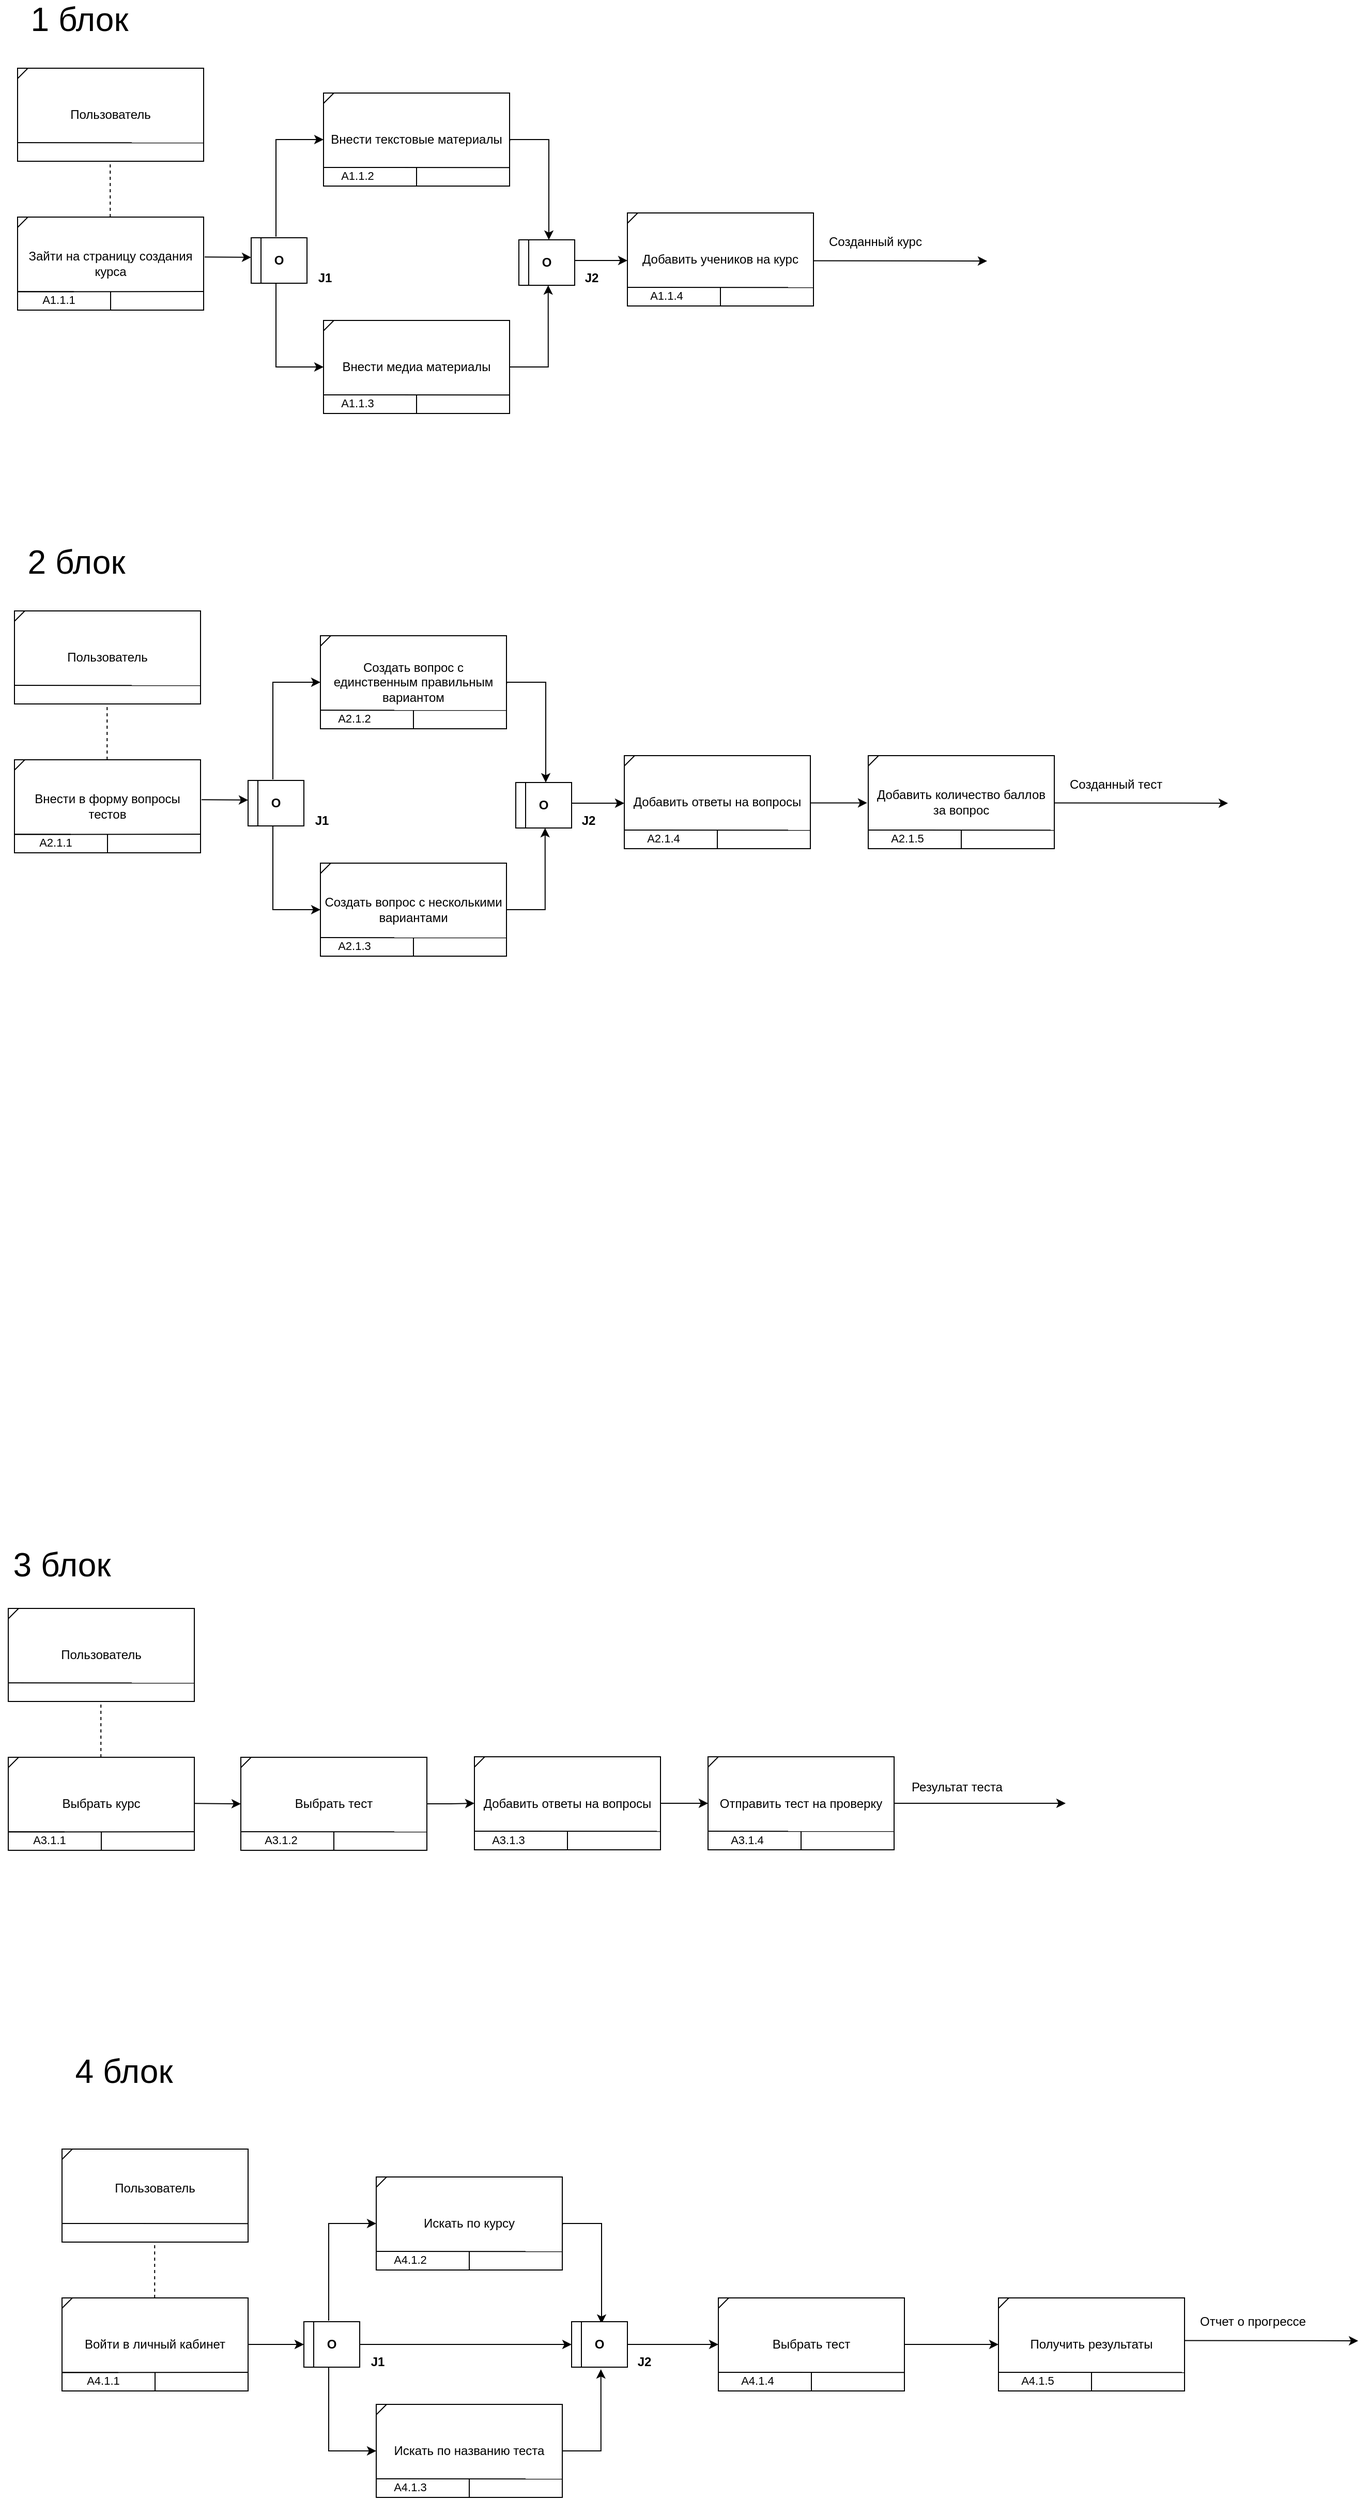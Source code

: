 <mxfile version="24.7.17">
  <diagram name="lab3" id="3kD_d16pzbdY3uMt4Bob">
    <mxGraphModel dx="1261" dy="1526" grid="0" gridSize="10" guides="1" tooltips="1" connect="1" arrows="1" fold="1" page="0" pageScale="1" pageWidth="1169" pageHeight="1654" background="none" math="0" shadow="0">
      <root>
        <mxCell id="0" />
        <mxCell id="1" parent="0" />
        <mxCell id="dBazcXiwcFNKZQbErhzk-1" value="Пользователь" style="html=1;whiteSpace=wrap;" parent="1" vertex="1">
          <mxGeometry x="94" y="112" width="180" height="90" as="geometry" />
        </mxCell>
        <mxCell id="dBazcXiwcFNKZQbErhzk-2" value="" style="endArrow=none;html=1;rounded=0;" parent="1" edge="1">
          <mxGeometry width="50" height="50" relative="1" as="geometry">
            <mxPoint x="94" y="122" as="sourcePoint" />
            <mxPoint x="104" y="112" as="targetPoint" />
          </mxGeometry>
        </mxCell>
        <mxCell id="dBazcXiwcFNKZQbErhzk-3" value="" style="endArrow=none;html=1;rounded=0;entryX=0.862;entryY=0.108;entryDx=0;entryDy=0;entryPerimeter=0;" parent="1" edge="1">
          <mxGeometry width="50" height="50" relative="1" as="geometry">
            <mxPoint x="94" y="184" as="sourcePoint" />
            <mxPoint x="274.48" y="184.16" as="targetPoint" />
          </mxGeometry>
        </mxCell>
        <mxCell id="dBazcXiwcFNKZQbErhzk-4" value="&lt;div&gt;Внести в форму вопросы тестов&lt;/div&gt;" style="html=1;whiteSpace=wrap;" parent="1" vertex="1">
          <mxGeometry x="94" y="256" width="180" height="90" as="geometry" />
        </mxCell>
        <mxCell id="dBazcXiwcFNKZQbErhzk-5" value="" style="endArrow=none;html=1;rounded=0;" parent="1" edge="1">
          <mxGeometry width="50" height="50" relative="1" as="geometry">
            <mxPoint x="94" y="266" as="sourcePoint" />
            <mxPoint x="104" y="256" as="targetPoint" />
          </mxGeometry>
        </mxCell>
        <mxCell id="dBazcXiwcFNKZQbErhzk-6" value="&lt;font style=&quot;font-size: 11px;&quot;&gt;А2.1.1&lt;/font&gt;" style="text;html=1;align=center;verticalAlign=middle;whiteSpace=wrap;rounded=0;" parent="1" vertex="1">
          <mxGeometry x="114" y="326" width="40" height="20" as="geometry" />
        </mxCell>
        <mxCell id="dBazcXiwcFNKZQbErhzk-7" value="" style="endArrow=none;html=1;rounded=0;entryX=0.862;entryY=0.108;entryDx=0;entryDy=0;entryPerimeter=0;" parent="1" target="dBazcXiwcFNKZQbErhzk-6" edge="1">
          <mxGeometry width="50" height="50" relative="1" as="geometry">
            <mxPoint x="94" y="328" as="sourcePoint" />
            <mxPoint x="143" y="281" as="targetPoint" />
          </mxGeometry>
        </mxCell>
        <mxCell id="dBazcXiwcFNKZQbErhzk-8" value="" style="endArrow=none;html=1;rounded=0;exitX=0.5;exitY=1;exitDx=0;exitDy=0;" parent="1" source="dBazcXiwcFNKZQbErhzk-4" edge="1">
          <mxGeometry width="50" height="50" relative="1" as="geometry">
            <mxPoint x="147" y="381" as="sourcePoint" />
            <mxPoint x="184" y="328" as="targetPoint" />
          </mxGeometry>
        </mxCell>
        <mxCell id="dBazcXiwcFNKZQbErhzk-16" value="&lt;div&gt;Добавить ответы на вопросы&lt;/div&gt;" style="html=1;whiteSpace=wrap;" parent="1" vertex="1">
          <mxGeometry x="684" y="252" width="180" height="90" as="geometry" />
        </mxCell>
        <mxCell id="dBazcXiwcFNKZQbErhzk-17" value="" style="endArrow=none;html=1;rounded=0;" parent="1" edge="1">
          <mxGeometry width="50" height="50" relative="1" as="geometry">
            <mxPoint x="684" y="262" as="sourcePoint" />
            <mxPoint x="694" y="252" as="targetPoint" />
          </mxGeometry>
        </mxCell>
        <mxCell id="dBazcXiwcFNKZQbErhzk-18" value="" style="endArrow=none;html=1;rounded=0;entryX=0.862;entryY=0.108;entryDx=0;entryDy=0;entryPerimeter=0;" parent="1" edge="1">
          <mxGeometry width="50" height="50" relative="1" as="geometry">
            <mxPoint x="684" y="324" as="sourcePoint" />
            <mxPoint x="864.48" y="324.16" as="targetPoint" />
          </mxGeometry>
        </mxCell>
        <mxCell id="dBazcXiwcFNKZQbErhzk-19" value="" style="endArrow=none;html=1;rounded=0;exitX=0.5;exitY=1;exitDx=0;exitDy=0;" parent="1" source="dBazcXiwcFNKZQbErhzk-16" edge="1">
          <mxGeometry width="50" height="50" relative="1" as="geometry">
            <mxPoint x="737" y="377" as="sourcePoint" />
            <mxPoint x="774" y="324" as="targetPoint" />
          </mxGeometry>
        </mxCell>
        <mxCell id="dBazcXiwcFNKZQbErhzk-21" value="" style="endArrow=classic;html=1;rounded=0;" parent="1" edge="1">
          <mxGeometry width="50" height="50" relative="1" as="geometry">
            <mxPoint x="275" y="294.64" as="sourcePoint" />
            <mxPoint x="320" y="294.96" as="targetPoint" />
          </mxGeometry>
        </mxCell>
        <mxCell id="dBazcXiwcFNKZQbErhzk-22" value="" style="endArrow=classic;html=1;rounded=0;entryX=0;entryY=0.5;entryDx=0;entryDy=0;edgeStyle=orthogonalEdgeStyle;" parent="1" target="dBazcXiwcFNKZQbErhzk-56" edge="1">
          <mxGeometry width="50" height="50" relative="1" as="geometry">
            <mxPoint x="344" y="275" as="sourcePoint" />
            <mxPoint x="389" y="182" as="targetPoint" />
            <Array as="points">
              <mxPoint x="344" y="181" />
            </Array>
          </mxGeometry>
        </mxCell>
        <mxCell id="dBazcXiwcFNKZQbErhzk-24" value="" style="endArrow=classic;html=1;rounded=0;exitX=0.25;exitY=1;exitDx=0;exitDy=0;entryX=0;entryY=0.5;entryDx=0;entryDy=0;edgeStyle=orthogonalEdgeStyle;" parent="1" target="dBazcXiwcFNKZQbErhzk-50" edge="1">
          <mxGeometry width="50" height="50" relative="1" as="geometry">
            <mxPoint x="345.5" y="319.5" as="sourcePoint" />
            <mxPoint x="391" y="396" as="targetPoint" />
            <Array as="points">
              <mxPoint x="344" y="320" />
              <mxPoint x="344" y="401" />
            </Array>
          </mxGeometry>
        </mxCell>
        <mxCell id="dBazcXiwcFNKZQbErhzk-25" value="" style="endArrow=classic;html=1;rounded=0;entryX=0;entryY=0.5;entryDx=0;entryDy=0;" parent="1" edge="1">
          <mxGeometry width="50" height="50" relative="1" as="geometry">
            <mxPoint x="629" y="298" as="sourcePoint" />
            <mxPoint x="684" y="298" as="targetPoint" />
          </mxGeometry>
        </mxCell>
        <mxCell id="dBazcXiwcFNKZQbErhzk-26" value="" style="endArrow=classic;html=1;rounded=0;entryX=0.5;entryY=0;entryDx=0;entryDy=0;edgeStyle=orthogonalEdgeStyle;exitX=1.001;exitY=0.518;exitDx=0;exitDy=0;exitPerimeter=0;" parent="1" source="dBazcXiwcFNKZQbErhzk-56" edge="1">
          <mxGeometry width="50" height="50" relative="1" as="geometry">
            <mxPoint x="574.0" y="182.99" as="sourcePoint" />
            <mxPoint x="608" y="277.99" as="targetPoint" />
            <Array as="points">
              <mxPoint x="570" y="181" />
              <mxPoint x="608" y="181" />
            </Array>
          </mxGeometry>
        </mxCell>
        <mxCell id="dBazcXiwcFNKZQbErhzk-27" value="" style="endArrow=classic;html=1;rounded=0;entryX=0.451;entryY=1.015;entryDx=0;entryDy=0;edgeStyle=orthogonalEdgeStyle;entryPerimeter=0;exitX=1;exitY=0.5;exitDx=0;exitDy=0;" parent="1" source="dBazcXiwcFNKZQbErhzk-50" edge="1">
          <mxGeometry width="50" height="50" relative="1" as="geometry">
            <mxPoint x="576" y="395" as="sourcePoint" />
            <mxPoint x="607.354" y="322" as="targetPoint" />
            <Array as="points">
              <mxPoint x="607" y="401" />
            </Array>
          </mxGeometry>
        </mxCell>
        <mxCell id="dBazcXiwcFNKZQbErhzk-28" value="" style="endArrow=none;dashed=1;html=1;rounded=0;entryX=0.524;entryY=0.999;entryDx=0;entryDy=0;entryPerimeter=0;exitX=0.524;exitY=-0.018;exitDx=0;exitDy=0;exitPerimeter=0;" parent="1" edge="1">
          <mxGeometry width="50" height="50" relative="1" as="geometry">
            <mxPoint x="183.63" y="256" as="sourcePoint" />
            <mxPoint x="183.63" y="203.53" as="targetPoint" />
          </mxGeometry>
        </mxCell>
        <mxCell id="dBazcXiwcFNKZQbErhzk-30" value="" style="endArrow=none;html=1;rounded=0;exitX=0.003;exitY=0.803;exitDx=0;exitDy=0;exitPerimeter=0;entryX=0.998;entryY=0.8;entryDx=0;entryDy=0;entryPerimeter=0;" parent="1" source="dBazcXiwcFNKZQbErhzk-4" target="dBazcXiwcFNKZQbErhzk-4" edge="1">
          <mxGeometry width="50" height="50" relative="1" as="geometry">
            <mxPoint x="123" y="316" as="sourcePoint" />
            <mxPoint x="173" y="266" as="targetPoint" />
          </mxGeometry>
        </mxCell>
        <mxCell id="dBazcXiwcFNKZQbErhzk-32" value="&lt;font style=&quot;font-size: 11px;&quot;&gt;А2.1.4&lt;/font&gt;" style="text;html=1;align=center;verticalAlign=middle;whiteSpace=wrap;rounded=0;" parent="1" vertex="1">
          <mxGeometry x="702" y="322" width="40" height="20" as="geometry" />
        </mxCell>
        <mxCell id="dBazcXiwcFNKZQbErhzk-33" value="&lt;b&gt;J1&lt;/b&gt;" style="text;html=1;align=center;verticalAlign=middle;whiteSpace=wrap;rounded=0;" parent="1" vertex="1">
          <mxGeometry x="375" y="302" width="33" height="26" as="geometry" />
        </mxCell>
        <mxCell id="dBazcXiwcFNKZQbErhzk-34" value="&lt;b&gt;J2&lt;/b&gt;" style="text;html=1;align=center;verticalAlign=middle;whiteSpace=wrap;rounded=0;" parent="1" vertex="1">
          <mxGeometry x="633" y="302" width="33" height="26" as="geometry" />
        </mxCell>
        <mxCell id="dBazcXiwcFNKZQbErhzk-35" value="" style="rounded=0;whiteSpace=wrap;html=1;" parent="1" vertex="1">
          <mxGeometry x="320" y="276" width="54" height="44" as="geometry" />
        </mxCell>
        <mxCell id="dBazcXiwcFNKZQbErhzk-36" value="&lt;b&gt;O&lt;/b&gt;" style="text;html=1;align=center;verticalAlign=middle;whiteSpace=wrap;rounded=0;" parent="1" vertex="1">
          <mxGeometry x="327" y="283.5" width="40" height="29" as="geometry" />
        </mxCell>
        <mxCell id="dBazcXiwcFNKZQbErhzk-37" value="" style="endArrow=none;html=1;rounded=0;entryX=0.25;entryY=0;entryDx=0;entryDy=0;exitX=0.25;exitY=1;exitDx=0;exitDy=0;" parent="1" edge="1">
          <mxGeometry width="50" height="50" relative="1" as="geometry">
            <mxPoint x="329.5" y="320" as="sourcePoint" />
            <mxPoint x="329.5" y="276" as="targetPoint" />
          </mxGeometry>
        </mxCell>
        <mxCell id="dBazcXiwcFNKZQbErhzk-38" value="" style="rounded=0;whiteSpace=wrap;html=1;" parent="1" vertex="1">
          <mxGeometry x="579" y="278" width="54" height="44" as="geometry" />
        </mxCell>
        <mxCell id="dBazcXiwcFNKZQbErhzk-39" value="&lt;b&gt;O&lt;/b&gt;" style="text;html=1;align=center;verticalAlign=middle;whiteSpace=wrap;rounded=0;" parent="1" vertex="1">
          <mxGeometry x="586" y="285.5" width="40" height="29" as="geometry" />
        </mxCell>
        <mxCell id="dBazcXiwcFNKZQbErhzk-40" value="" style="endArrow=none;html=1;rounded=0;entryX=0.25;entryY=0;entryDx=0;entryDy=0;exitX=0.25;exitY=1;exitDx=0;exitDy=0;" parent="1" edge="1">
          <mxGeometry width="50" height="50" relative="1" as="geometry">
            <mxPoint x="588.5" y="322" as="sourcePoint" />
            <mxPoint x="588.5" y="278" as="targetPoint" />
          </mxGeometry>
        </mxCell>
        <mxCell id="dBazcXiwcFNKZQbErhzk-41" value="&lt;div&gt;Добавить количество баллов за вопрос&lt;/div&gt;" style="html=1;whiteSpace=wrap;" parent="1" vertex="1">
          <mxGeometry x="920" y="252" width="180" height="90" as="geometry" />
        </mxCell>
        <mxCell id="dBazcXiwcFNKZQbErhzk-42" value="" style="endArrow=none;html=1;rounded=0;" parent="1" edge="1">
          <mxGeometry width="50" height="50" relative="1" as="geometry">
            <mxPoint x="920" y="262" as="sourcePoint" />
            <mxPoint x="930" y="252" as="targetPoint" />
          </mxGeometry>
        </mxCell>
        <mxCell id="dBazcXiwcFNKZQbErhzk-43" value="" style="endArrow=none;html=1;rounded=0;entryX=0.862;entryY=0.108;entryDx=0;entryDy=0;entryPerimeter=0;" parent="1" edge="1">
          <mxGeometry width="50" height="50" relative="1" as="geometry">
            <mxPoint x="920" y="324" as="sourcePoint" />
            <mxPoint x="1100.48" y="324.16" as="targetPoint" />
          </mxGeometry>
        </mxCell>
        <mxCell id="dBazcXiwcFNKZQbErhzk-44" value="" style="endArrow=none;html=1;rounded=0;exitX=0.5;exitY=1;exitDx=0;exitDy=0;" parent="1" source="dBazcXiwcFNKZQbErhzk-41" edge="1">
          <mxGeometry width="50" height="50" relative="1" as="geometry">
            <mxPoint x="973" y="377" as="sourcePoint" />
            <mxPoint x="1010" y="324" as="targetPoint" />
          </mxGeometry>
        </mxCell>
        <mxCell id="dBazcXiwcFNKZQbErhzk-45" value="&lt;font style=&quot;font-size: 11px;&quot;&gt;А2.1.5&lt;/font&gt;" style="text;html=1;align=center;verticalAlign=middle;whiteSpace=wrap;rounded=0;" parent="1" vertex="1">
          <mxGeometry x="938" y="322" width="40" height="20" as="geometry" />
        </mxCell>
        <mxCell id="dBazcXiwcFNKZQbErhzk-46" value="" style="endArrow=classic;html=1;rounded=0;" parent="1" edge="1">
          <mxGeometry width="50" height="50" relative="1" as="geometry">
            <mxPoint x="1100" y="297.71" as="sourcePoint" />
            <mxPoint x="1268" y="298" as="targetPoint" />
          </mxGeometry>
        </mxCell>
        <mxCell id="dBazcXiwcFNKZQbErhzk-47" value="Созданный тест" style="text;whiteSpace=wrap;html=1;" parent="1" vertex="1">
          <mxGeometry x="1113" y="265.5" width="163" height="20" as="geometry" />
        </mxCell>
        <mxCell id="dBazcXiwcFNKZQbErhzk-48" value="" style="endArrow=classic;html=1;rounded=0;entryX=0;entryY=0.5;entryDx=0;entryDy=0;" parent="1" edge="1">
          <mxGeometry width="50" height="50" relative="1" as="geometry">
            <mxPoint x="864" y="297.72" as="sourcePoint" />
            <mxPoint x="919" y="297.72" as="targetPoint" />
          </mxGeometry>
        </mxCell>
        <mxCell id="dBazcXiwcFNKZQbErhzk-49" value="" style="group" parent="1" connectable="0" vertex="1">
          <mxGeometry x="390" y="356" width="180.48" height="90" as="geometry" />
        </mxCell>
        <mxCell id="dBazcXiwcFNKZQbErhzk-50" value="&lt;div&gt;Создать вопрос с несколькими вариантами&lt;/div&gt;" style="html=1;whiteSpace=wrap;" parent="dBazcXiwcFNKZQbErhzk-49" vertex="1">
          <mxGeometry width="180" height="90" as="geometry" />
        </mxCell>
        <mxCell id="dBazcXiwcFNKZQbErhzk-51" value="" style="endArrow=none;html=1;rounded=0;" parent="dBazcXiwcFNKZQbErhzk-49" edge="1">
          <mxGeometry width="50" height="50" relative="1" as="geometry">
            <mxPoint y="10" as="sourcePoint" />
            <mxPoint x="10" as="targetPoint" />
          </mxGeometry>
        </mxCell>
        <mxCell id="dBazcXiwcFNKZQbErhzk-52" value="" style="endArrow=none;html=1;rounded=0;entryX=0.862;entryY=0.108;entryDx=0;entryDy=0;entryPerimeter=0;" parent="dBazcXiwcFNKZQbErhzk-49" edge="1">
          <mxGeometry width="50" height="50" relative="1" as="geometry">
            <mxPoint y="72" as="sourcePoint" />
            <mxPoint x="180.48" y="72.16" as="targetPoint" />
          </mxGeometry>
        </mxCell>
        <mxCell id="dBazcXiwcFNKZQbErhzk-53" value="" style="endArrow=none;html=1;rounded=0;exitX=0.5;exitY=1;exitDx=0;exitDy=0;" parent="dBazcXiwcFNKZQbErhzk-49" source="dBazcXiwcFNKZQbErhzk-50" edge="1">
          <mxGeometry width="50" height="50" relative="1" as="geometry">
            <mxPoint x="53" y="125" as="sourcePoint" />
            <mxPoint x="90" y="72" as="targetPoint" />
          </mxGeometry>
        </mxCell>
        <mxCell id="dBazcXiwcFNKZQbErhzk-54" value="&lt;font style=&quot;font-size: 11px;&quot;&gt;А2.1.3&lt;/font&gt;" style="text;html=1;align=center;verticalAlign=middle;whiteSpace=wrap;rounded=0;" parent="dBazcXiwcFNKZQbErhzk-49" vertex="1">
          <mxGeometry x="13" y="70" width="40" height="20" as="geometry" />
        </mxCell>
        <mxCell id="dBazcXiwcFNKZQbErhzk-55" value="" style="group" parent="1" connectable="0" vertex="1">
          <mxGeometry x="390" y="136" width="180.48" height="90" as="geometry" />
        </mxCell>
        <mxCell id="dBazcXiwcFNKZQbErhzk-56" value="Создать вопрос с единственным правильным вариантом" style="html=1;whiteSpace=wrap;" parent="dBazcXiwcFNKZQbErhzk-55" vertex="1">
          <mxGeometry width="180" height="90" as="geometry" />
        </mxCell>
        <mxCell id="dBazcXiwcFNKZQbErhzk-57" value="" style="endArrow=none;html=1;rounded=0;" parent="dBazcXiwcFNKZQbErhzk-55" edge="1">
          <mxGeometry width="50" height="50" relative="1" as="geometry">
            <mxPoint y="10" as="sourcePoint" />
            <mxPoint x="10" as="targetPoint" />
          </mxGeometry>
        </mxCell>
        <mxCell id="dBazcXiwcFNKZQbErhzk-58" value="" style="endArrow=none;html=1;rounded=0;entryX=0.862;entryY=0.108;entryDx=0;entryDy=0;entryPerimeter=0;" parent="dBazcXiwcFNKZQbErhzk-55" edge="1">
          <mxGeometry width="50" height="50" relative="1" as="geometry">
            <mxPoint y="72" as="sourcePoint" />
            <mxPoint x="180.48" y="72.16" as="targetPoint" />
          </mxGeometry>
        </mxCell>
        <mxCell id="dBazcXiwcFNKZQbErhzk-59" value="" style="endArrow=none;html=1;rounded=0;exitX=0.5;exitY=1;exitDx=0;exitDy=0;" parent="dBazcXiwcFNKZQbErhzk-55" source="dBazcXiwcFNKZQbErhzk-56" edge="1">
          <mxGeometry width="50" height="50" relative="1" as="geometry">
            <mxPoint x="53" y="125" as="sourcePoint" />
            <mxPoint x="90" y="72" as="targetPoint" />
          </mxGeometry>
        </mxCell>
        <mxCell id="dBazcXiwcFNKZQbErhzk-60" value="&lt;font style=&quot;font-size: 11px;&quot;&gt;А2.1.2&lt;/font&gt;" style="text;html=1;align=center;verticalAlign=middle;whiteSpace=wrap;rounded=0;" parent="dBazcXiwcFNKZQbErhzk-55" vertex="1">
          <mxGeometry x="13" y="70" width="40" height="20" as="geometry" />
        </mxCell>
        <mxCell id="xYjexHYlSiZpcQ8cjG75-2" value="Пользователь" style="html=1;whiteSpace=wrap;" parent="1" vertex="1">
          <mxGeometry x="88" y="1077" width="180" height="90" as="geometry" />
        </mxCell>
        <mxCell id="xYjexHYlSiZpcQ8cjG75-3" value="" style="endArrow=none;html=1;rounded=0;" parent="1" edge="1">
          <mxGeometry width="50" height="50" relative="1" as="geometry">
            <mxPoint x="88" y="1087" as="sourcePoint" />
            <mxPoint x="98" y="1077" as="targetPoint" />
          </mxGeometry>
        </mxCell>
        <mxCell id="xYjexHYlSiZpcQ8cjG75-4" value="" style="endArrow=none;html=1;rounded=0;entryX=0.862;entryY=0.108;entryDx=0;entryDy=0;entryPerimeter=0;" parent="1" edge="1">
          <mxGeometry width="50" height="50" relative="1" as="geometry">
            <mxPoint x="88" y="1149" as="sourcePoint" />
            <mxPoint x="268.48" y="1149.16" as="targetPoint" />
          </mxGeometry>
        </mxCell>
        <mxCell id="xYjexHYlSiZpcQ8cjG75-5" value="&lt;div&gt;Выбрать курс&lt;/div&gt;" style="html=1;whiteSpace=wrap;" parent="1" vertex="1">
          <mxGeometry x="88" y="1221" width="180" height="90" as="geometry" />
        </mxCell>
        <mxCell id="xYjexHYlSiZpcQ8cjG75-6" value="" style="endArrow=none;html=1;rounded=0;" parent="1" edge="1">
          <mxGeometry width="50" height="50" relative="1" as="geometry">
            <mxPoint x="88" y="1231" as="sourcePoint" />
            <mxPoint x="98" y="1221" as="targetPoint" />
          </mxGeometry>
        </mxCell>
        <mxCell id="xYjexHYlSiZpcQ8cjG75-7" value="&lt;font style=&quot;font-size: 11px;&quot;&gt;А3.1.1&lt;/font&gt;" style="text;html=1;align=center;verticalAlign=middle;whiteSpace=wrap;rounded=0;" parent="1" vertex="1">
          <mxGeometry x="108" y="1291" width="40" height="20" as="geometry" />
        </mxCell>
        <mxCell id="xYjexHYlSiZpcQ8cjG75-8" value="" style="endArrow=none;html=1;rounded=0;entryX=0.862;entryY=0.108;entryDx=0;entryDy=0;entryPerimeter=0;" parent="1" target="xYjexHYlSiZpcQ8cjG75-7" edge="1">
          <mxGeometry width="50" height="50" relative="1" as="geometry">
            <mxPoint x="88" y="1293" as="sourcePoint" />
            <mxPoint x="137" y="1246" as="targetPoint" />
          </mxGeometry>
        </mxCell>
        <mxCell id="xYjexHYlSiZpcQ8cjG75-9" value="" style="endArrow=none;html=1;rounded=0;exitX=0.5;exitY=1;exitDx=0;exitDy=0;" parent="1" source="xYjexHYlSiZpcQ8cjG75-5" edge="1">
          <mxGeometry width="50" height="50" relative="1" as="geometry">
            <mxPoint x="141" y="1346" as="sourcePoint" />
            <mxPoint x="178" y="1293" as="targetPoint" />
          </mxGeometry>
        </mxCell>
        <mxCell id="1w0RkzU8n2vyuiZ5DwQ4-2" style="edgeStyle=orthogonalEdgeStyle;rounded=0;orthogonalLoop=1;jettySize=auto;html=1;entryX=0;entryY=0.5;entryDx=0;entryDy=0;" parent="1" source="xYjexHYlSiZpcQ8cjG75-13" target="xYjexHYlSiZpcQ8cjG75-57" edge="1">
          <mxGeometry relative="1" as="geometry" />
        </mxCell>
        <mxCell id="xYjexHYlSiZpcQ8cjG75-13" value="&lt;div&gt;Выбрать тест&lt;/div&gt;" style="html=1;whiteSpace=wrap;" parent="1" vertex="1">
          <mxGeometry x="313" y="1221" width="180" height="90" as="geometry" />
        </mxCell>
        <mxCell id="xYjexHYlSiZpcQ8cjG75-14" value="" style="endArrow=none;html=1;rounded=0;" parent="1" edge="1">
          <mxGeometry width="50" height="50" relative="1" as="geometry">
            <mxPoint x="313" y="1231" as="sourcePoint" />
            <mxPoint x="323" y="1221" as="targetPoint" />
          </mxGeometry>
        </mxCell>
        <mxCell id="xYjexHYlSiZpcQ8cjG75-15" value="" style="endArrow=none;html=1;rounded=0;entryX=0.862;entryY=0.108;entryDx=0;entryDy=0;entryPerimeter=0;" parent="1" edge="1">
          <mxGeometry width="50" height="50" relative="1" as="geometry">
            <mxPoint x="313" y="1293" as="sourcePoint" />
            <mxPoint x="492.48" y="1293.16" as="targetPoint" />
          </mxGeometry>
        </mxCell>
        <mxCell id="xYjexHYlSiZpcQ8cjG75-16" value="" style="endArrow=none;html=1;rounded=0;exitX=0.5;exitY=1;exitDx=0;exitDy=0;" parent="1" source="xYjexHYlSiZpcQ8cjG75-13" edge="1">
          <mxGeometry width="50" height="50" relative="1" as="geometry">
            <mxPoint x="366" y="1346" as="sourcePoint" />
            <mxPoint x="403" y="1293" as="targetPoint" />
          </mxGeometry>
        </mxCell>
        <mxCell id="xYjexHYlSiZpcQ8cjG75-17" value="&lt;div&gt;Отправить тест на проверку&lt;/div&gt;" style="html=1;whiteSpace=wrap;" parent="1" vertex="1">
          <mxGeometry x="765" y="1220.5" width="180" height="90" as="geometry" />
        </mxCell>
        <mxCell id="xYjexHYlSiZpcQ8cjG75-18" value="" style="endArrow=none;html=1;rounded=0;" parent="1" edge="1">
          <mxGeometry width="50" height="50" relative="1" as="geometry">
            <mxPoint x="765" y="1230.5" as="sourcePoint" />
            <mxPoint x="775" y="1220.5" as="targetPoint" />
          </mxGeometry>
        </mxCell>
        <mxCell id="xYjexHYlSiZpcQ8cjG75-19" value="" style="endArrow=none;html=1;rounded=0;entryX=0.862;entryY=0.108;entryDx=0;entryDy=0;entryPerimeter=0;" parent="1" edge="1">
          <mxGeometry width="50" height="50" relative="1" as="geometry">
            <mxPoint x="765" y="1292.5" as="sourcePoint" />
            <mxPoint x="945.48" y="1292.66" as="targetPoint" />
          </mxGeometry>
        </mxCell>
        <mxCell id="xYjexHYlSiZpcQ8cjG75-20" value="" style="endArrow=none;html=1;rounded=0;exitX=0.5;exitY=1;exitDx=0;exitDy=0;" parent="1" source="xYjexHYlSiZpcQ8cjG75-17" edge="1">
          <mxGeometry width="50" height="50" relative="1" as="geometry">
            <mxPoint x="818" y="1345.5" as="sourcePoint" />
            <mxPoint x="855" y="1292.5" as="targetPoint" />
          </mxGeometry>
        </mxCell>
        <mxCell id="xYjexHYlSiZpcQ8cjG75-21" value="" style="endArrow=classic;html=1;rounded=0;" parent="1" edge="1">
          <mxGeometry width="50" height="50" relative="1" as="geometry">
            <mxPoint x="268" y="1265.68" as="sourcePoint" />
            <mxPoint x="313" y="1266" as="targetPoint" />
          </mxGeometry>
        </mxCell>
        <mxCell id="xYjexHYlSiZpcQ8cjG75-29" value="" style="endArrow=none;dashed=1;html=1;rounded=0;entryX=0.524;entryY=0.999;entryDx=0;entryDy=0;entryPerimeter=0;exitX=0.524;exitY=-0.018;exitDx=0;exitDy=0;exitPerimeter=0;" parent="1" edge="1">
          <mxGeometry width="50" height="50" relative="1" as="geometry">
            <mxPoint x="177.63" y="1221" as="sourcePoint" />
            <mxPoint x="177.63" y="1168.53" as="targetPoint" />
          </mxGeometry>
        </mxCell>
        <mxCell id="xYjexHYlSiZpcQ8cjG75-47" value="" style="endArrow=classic;html=1;rounded=0;exitX=1;exitY=0.5;exitDx=0;exitDy=0;" parent="1" source="xYjexHYlSiZpcQ8cjG75-17" edge="1">
          <mxGeometry width="50" height="50" relative="1" as="geometry">
            <mxPoint x="983" y="1265.5" as="sourcePoint" />
            <mxPoint x="1111" y="1265.5" as="targetPoint" />
          </mxGeometry>
        </mxCell>
        <mxCell id="xYjexHYlSiZpcQ8cjG75-56" value="" style="group" parent="1" connectable="0" vertex="1">
          <mxGeometry x="539" y="1220.5" width="180.48" height="90" as="geometry" />
        </mxCell>
        <mxCell id="xYjexHYlSiZpcQ8cjG75-57" value="&lt;div&gt;Добавить ответы на вопросы&lt;/div&gt;" style="html=1;whiteSpace=wrap;" parent="xYjexHYlSiZpcQ8cjG75-56" vertex="1">
          <mxGeometry width="180" height="90" as="geometry" />
        </mxCell>
        <mxCell id="xYjexHYlSiZpcQ8cjG75-58" value="" style="endArrow=none;html=1;rounded=0;" parent="xYjexHYlSiZpcQ8cjG75-56" edge="1">
          <mxGeometry width="50" height="50" relative="1" as="geometry">
            <mxPoint y="10" as="sourcePoint" />
            <mxPoint x="10" as="targetPoint" />
          </mxGeometry>
        </mxCell>
        <mxCell id="xYjexHYlSiZpcQ8cjG75-59" value="" style="endArrow=none;html=1;rounded=0;entryX=0.862;entryY=0.108;entryDx=0;entryDy=0;entryPerimeter=0;" parent="xYjexHYlSiZpcQ8cjG75-56" edge="1">
          <mxGeometry width="50" height="50" relative="1" as="geometry">
            <mxPoint y="72" as="sourcePoint" />
            <mxPoint x="180.48" y="72.16" as="targetPoint" />
          </mxGeometry>
        </mxCell>
        <mxCell id="xYjexHYlSiZpcQ8cjG75-60" value="" style="endArrow=none;html=1;rounded=0;exitX=0.5;exitY=1;exitDx=0;exitDy=0;" parent="xYjexHYlSiZpcQ8cjG75-56" source="xYjexHYlSiZpcQ8cjG75-57" edge="1">
          <mxGeometry width="50" height="50" relative="1" as="geometry">
            <mxPoint x="53" y="125" as="sourcePoint" />
            <mxPoint x="90" y="72" as="targetPoint" />
          </mxGeometry>
        </mxCell>
        <mxCell id="xYjexHYlSiZpcQ8cjG75-61" value="&lt;font style=&quot;font-size: 11px;&quot;&gt;А3.1.3&lt;/font&gt;" style="text;html=1;align=center;verticalAlign=middle;whiteSpace=wrap;rounded=0;" parent="xYjexHYlSiZpcQ8cjG75-56" vertex="1">
          <mxGeometry x="13" y="70" width="40" height="20" as="geometry" />
        </mxCell>
        <mxCell id="xYjexHYlSiZpcQ8cjG75-31" value="" style="endArrow=none;html=1;rounded=0;exitX=0.003;exitY=0.803;exitDx=0;exitDy=0;exitPerimeter=0;entryX=0.998;entryY=0.8;entryDx=0;entryDy=0;entryPerimeter=0;" parent="1" source="xYjexHYlSiZpcQ8cjG75-5" target="xYjexHYlSiZpcQ8cjG75-5" edge="1">
          <mxGeometry width="50" height="50" relative="1" as="geometry">
            <mxPoint x="117" y="1281" as="sourcePoint" />
            <mxPoint x="167" y="1231" as="targetPoint" />
          </mxGeometry>
        </mxCell>
        <mxCell id="xYjexHYlSiZpcQ8cjG75-32" value="&lt;font style=&quot;font-size: 11px;&quot;&gt;А3.1.2&lt;/font&gt;&lt;span style=&quot;color: rgba(0, 0, 0, 0); font-family: monospace; font-size: 0px; text-align: start; text-wrap: nowrap;&quot;&gt;%3CmxGraphModel%3E%3Croot%3E%3CmxCell%20id%3D%220%22%2F%3E%3CmxCell%20id%3D%221%22%20parent%3D%220%22%2F%3E%3CmxCell%20id%3D%222%22%20value%3D%22%26lt%3Bfont%20style%3D%26quot%3Bfont-size%3A%2011px%3B%26quot%3B%26gt%3B%D0%901.1.1%26lt%3B%2Ffont%26gt%3B%22%20style%3D%22text%3Bhtml%3D1%3Balign%3Dcenter%3BverticalAlign%3Dmiddle%3BwhiteSpace%3Dwrap%3Brounded%3D0%3B%22%20vertex%3D%221%22%20parent%3D%221%22%3E%3CmxGeometry%20x%3D%221156%22%20y%3D%22464%22%20width%3D%2240%22%20height%3D%2220%22%20as%3D%22geometry%22%2F%3E%3C%2FmxCell%3E%3C%2Froot%3E%3C%2FmxGraphModel%3E&lt;/span&gt;" style="text;html=1;align=center;verticalAlign=middle;whiteSpace=wrap;rounded=0;" parent="1" vertex="1">
          <mxGeometry x="332" y="1290.5" width="40" height="20" as="geometry" />
        </mxCell>
        <mxCell id="xYjexHYlSiZpcQ8cjG75-33" value="&lt;font style=&quot;font-size: 11px;&quot;&gt;А3.1.4&lt;/font&gt;" style="text;html=1;align=center;verticalAlign=middle;whiteSpace=wrap;rounded=0;" parent="1" vertex="1">
          <mxGeometry x="783" y="1290.5" width="40" height="20" as="geometry" />
        </mxCell>
        <mxCell id="xYjexHYlSiZpcQ8cjG75-48" value="Результат теста" style="text;whiteSpace=wrap;html=1;" parent="1" vertex="1">
          <mxGeometry x="960" y="1236" width="163" height="39.98" as="geometry" />
        </mxCell>
        <mxCell id="ubQBvGADmWwRAXn0CkWI-1" value="&lt;div&gt;Пользователь&lt;/div&gt;&lt;div&gt;&lt;br&gt;&lt;/div&gt;" style="html=1;whiteSpace=wrap;" parent="1" vertex="1">
          <mxGeometry x="140" y="1600" width="180" height="90" as="geometry" />
        </mxCell>
        <mxCell id="ubQBvGADmWwRAXn0CkWI-2" value="" style="endArrow=none;html=1;rounded=0;" parent="1" edge="1">
          <mxGeometry width="50" height="50" relative="1" as="geometry">
            <mxPoint x="140" y="1610" as="sourcePoint" />
            <mxPoint x="150" y="1600" as="targetPoint" />
          </mxGeometry>
        </mxCell>
        <mxCell id="ubQBvGADmWwRAXn0CkWI-3" value="" style="endArrow=none;html=1;rounded=0;entryX=0.862;entryY=0.108;entryDx=0;entryDy=0;entryPerimeter=0;" parent="1" edge="1">
          <mxGeometry width="50" height="50" relative="1" as="geometry">
            <mxPoint x="140" y="1672" as="sourcePoint" />
            <mxPoint x="320.48" y="1672.16" as="targetPoint" />
          </mxGeometry>
        </mxCell>
        <mxCell id="ubQBvGADmWwRAXn0CkWI-4" value="&lt;div&gt;Войти в личный кабинет&lt;/div&gt;" style="html=1;whiteSpace=wrap;" parent="1" vertex="1">
          <mxGeometry x="140" y="1744" width="180" height="90" as="geometry" />
        </mxCell>
        <mxCell id="ubQBvGADmWwRAXn0CkWI-5" value="" style="endArrow=none;html=1;rounded=0;" parent="1" edge="1">
          <mxGeometry width="50" height="50" relative="1" as="geometry">
            <mxPoint x="140" y="1754" as="sourcePoint" />
            <mxPoint x="150" y="1744" as="targetPoint" />
          </mxGeometry>
        </mxCell>
        <mxCell id="ubQBvGADmWwRAXn0CkWI-6" value="&lt;font style=&quot;font-size: 11px;&quot;&gt;А4.1.1&lt;/font&gt;" style="text;html=1;align=center;verticalAlign=middle;whiteSpace=wrap;rounded=0;" parent="1" vertex="1">
          <mxGeometry x="160" y="1814" width="40" height="20" as="geometry" />
        </mxCell>
        <mxCell id="ubQBvGADmWwRAXn0CkWI-7" value="" style="endArrow=none;html=1;rounded=0;entryX=0.862;entryY=0.108;entryDx=0;entryDy=0;entryPerimeter=0;" parent="1" target="ubQBvGADmWwRAXn0CkWI-6" edge="1">
          <mxGeometry width="50" height="50" relative="1" as="geometry">
            <mxPoint x="140" y="1816" as="sourcePoint" />
            <mxPoint x="189" y="1769" as="targetPoint" />
          </mxGeometry>
        </mxCell>
        <mxCell id="ubQBvGADmWwRAXn0CkWI-8" value="" style="endArrow=none;html=1;rounded=0;exitX=0.5;exitY=1;exitDx=0;exitDy=0;" parent="1" source="ubQBvGADmWwRAXn0CkWI-4" edge="1">
          <mxGeometry width="50" height="50" relative="1" as="geometry">
            <mxPoint x="193" y="1869" as="sourcePoint" />
            <mxPoint x="230" y="1816" as="targetPoint" />
          </mxGeometry>
        </mxCell>
        <mxCell id="ubQBvGADmWwRAXn0CkWI-16" value="&lt;div&gt;Получить результаты&lt;/div&gt;" style="html=1;whiteSpace=wrap;" parent="1" vertex="1">
          <mxGeometry x="1046" y="1744" width="180" height="90" as="geometry" />
        </mxCell>
        <mxCell id="ubQBvGADmWwRAXn0CkWI-17" value="" style="endArrow=none;html=1;rounded=0;" parent="1" edge="1">
          <mxGeometry width="50" height="50" relative="1" as="geometry">
            <mxPoint x="1046" y="1754" as="sourcePoint" />
            <mxPoint x="1056" y="1744" as="targetPoint" />
          </mxGeometry>
        </mxCell>
        <mxCell id="ubQBvGADmWwRAXn0CkWI-18" value="" style="endArrow=none;html=1;rounded=0;entryX=0.862;entryY=0.108;entryDx=0;entryDy=0;entryPerimeter=0;" parent="1" edge="1">
          <mxGeometry width="50" height="50" relative="1" as="geometry">
            <mxPoint x="1046" y="1816" as="sourcePoint" />
            <mxPoint x="1226.48" y="1816.16" as="targetPoint" />
          </mxGeometry>
        </mxCell>
        <mxCell id="ubQBvGADmWwRAXn0CkWI-19" value="" style="endArrow=none;html=1;rounded=0;exitX=0.5;exitY=1;exitDx=0;exitDy=0;" parent="1" source="ubQBvGADmWwRAXn0CkWI-16" edge="1">
          <mxGeometry width="50" height="50" relative="1" as="geometry">
            <mxPoint x="1099" y="1869" as="sourcePoint" />
            <mxPoint x="1136" y="1816" as="targetPoint" />
          </mxGeometry>
        </mxCell>
        <mxCell id="ubQBvGADmWwRAXn0CkWI-20" value="" style="endArrow=classic;html=1;rounded=0;entryX=0;entryY=0.5;entryDx=0;entryDy=0;exitX=1;exitY=0.5;exitDx=0;exitDy=0;" parent="1" source="ubQBvGADmWwRAXn0CkWI-4" target="M1quyKT8TwoydKttZrUw-8" edge="1">
          <mxGeometry width="50" height="50" relative="1" as="geometry">
            <mxPoint x="320" y="1788.68" as="sourcePoint" />
            <mxPoint x="365" y="1789" as="targetPoint" />
          </mxGeometry>
        </mxCell>
        <mxCell id="ubQBvGADmWwRAXn0CkWI-28" value="" style="endArrow=none;dashed=1;html=1;rounded=0;entryX=0.524;entryY=0.999;entryDx=0;entryDy=0;entryPerimeter=0;exitX=0.524;exitY=-0.018;exitDx=0;exitDy=0;exitPerimeter=0;" parent="1" edge="1">
          <mxGeometry width="50" height="50" relative="1" as="geometry">
            <mxPoint x="229.63" y="1744" as="sourcePoint" />
            <mxPoint x="229.63" y="1691.53" as="targetPoint" />
          </mxGeometry>
        </mxCell>
        <mxCell id="ubQBvGADmWwRAXn0CkWI-30" value="" style="endArrow=none;html=1;rounded=0;exitX=0.003;exitY=0.803;exitDx=0;exitDy=0;exitPerimeter=0;entryX=0.998;entryY=0.8;entryDx=0;entryDy=0;entryPerimeter=0;" parent="1" source="ubQBvGADmWwRAXn0CkWI-4" target="ubQBvGADmWwRAXn0CkWI-4" edge="1">
          <mxGeometry width="50" height="50" relative="1" as="geometry">
            <mxPoint x="169" y="1804" as="sourcePoint" />
            <mxPoint x="219" y="1754" as="targetPoint" />
          </mxGeometry>
        </mxCell>
        <mxCell id="ubQBvGADmWwRAXn0CkWI-32" value="&lt;font style=&quot;font-size: 11px;&quot;&gt;А4.1.5&lt;/font&gt;" style="text;html=1;align=center;verticalAlign=middle;whiteSpace=wrap;rounded=0;" parent="1" vertex="1">
          <mxGeometry x="1064" y="1814" width="40" height="20" as="geometry" />
        </mxCell>
        <mxCell id="ubQBvGADmWwRAXn0CkWI-46" value="" style="endArrow=classic;html=1;rounded=0;" parent="1" edge="1">
          <mxGeometry width="50" height="50" relative="1" as="geometry">
            <mxPoint x="1226" y="1785.21" as="sourcePoint" />
            <mxPoint x="1394" y="1785.5" as="targetPoint" />
          </mxGeometry>
        </mxCell>
        <mxCell id="ubQBvGADmWwRAXn0CkWI-47" value="Отчет о прогрессе" style="text;whiteSpace=wrap;html=1;" parent="1" vertex="1">
          <mxGeometry x="1239" y="1753" width="163" height="20" as="geometry" />
        </mxCell>
        <mxCell id="ubQBvGADmWwRAXn0CkWI-61" value="&lt;font style=&quot;font-size: 32px;&quot;&gt;4 блок&lt;/font&gt;" style="text;html=1;align=center;verticalAlign=middle;whiteSpace=wrap;rounded=0;" parent="1" vertex="1">
          <mxGeometry x="140" y="1510" width="120" height="30" as="geometry" />
        </mxCell>
        <mxCell id="ubQBvGADmWwRAXn0CkWI-62" value="&lt;font style=&quot;font-size: 32px;&quot;&gt;3 блок&lt;/font&gt;" style="text;html=1;align=center;verticalAlign=middle;whiteSpace=wrap;rounded=0;" parent="1" vertex="1">
          <mxGeometry x="80" y="1020" width="120" height="30" as="geometry" />
        </mxCell>
        <mxCell id="ubQBvGADmWwRAXn0CkWI-64" value="&lt;font style=&quot;font-size: 32px;&quot;&gt;2 блок&lt;/font&gt;" style="text;html=1;align=center;verticalAlign=middle;whiteSpace=wrap;rounded=0;" parent="1" vertex="1">
          <mxGeometry x="94" y="50" width="120" height="30" as="geometry" />
        </mxCell>
        <mxCell id="1w0RkzU8n2vyuiZ5DwQ4-1" style="edgeStyle=orthogonalEdgeStyle;rounded=0;orthogonalLoop=1;jettySize=auto;html=1;entryX=0;entryY=0.5;entryDx=0;entryDy=0;" parent="1" source="xYjexHYlSiZpcQ8cjG75-57" target="xYjexHYlSiZpcQ8cjG75-17" edge="1">
          <mxGeometry relative="1" as="geometry" />
        </mxCell>
        <mxCell id="M1quyKT8TwoydKttZrUw-1" value="" style="endArrow=classic;html=1;rounded=0;entryX=0;entryY=0.5;entryDx=0;entryDy=0;edgeStyle=orthogonalEdgeStyle;" parent="1" target="M1quyKT8TwoydKttZrUw-21" edge="1">
          <mxGeometry width="50" height="50" relative="1" as="geometry">
            <mxPoint x="398" y="1766" as="sourcePoint" />
            <mxPoint x="443" y="1673" as="targetPoint" />
            <Array as="points">
              <mxPoint x="398" y="1672" />
            </Array>
          </mxGeometry>
        </mxCell>
        <mxCell id="M1quyKT8TwoydKttZrUw-3" value="" style="endArrow=classic;html=1;rounded=0;exitX=0.25;exitY=1;exitDx=0;exitDy=0;entryX=0;entryY=0.5;entryDx=0;entryDy=0;edgeStyle=orthogonalEdgeStyle;" parent="1" target="M1quyKT8TwoydKttZrUw-15" edge="1">
          <mxGeometry width="50" height="50" relative="1" as="geometry">
            <mxPoint x="399.5" y="1810.5" as="sourcePoint" />
            <mxPoint x="445" y="1887" as="targetPoint" />
            <Array as="points">
              <mxPoint x="398" y="1811" />
              <mxPoint x="398" y="1892" />
            </Array>
          </mxGeometry>
        </mxCell>
        <mxCell id="M1quyKT8TwoydKttZrUw-4" value="" style="endArrow=classic;html=1;rounded=0;entryX=0.5;entryY=0;entryDx=0;entryDy=0;edgeStyle=orthogonalEdgeStyle;exitX=1.001;exitY=0.518;exitDx=0;exitDy=0;exitPerimeter=0;" parent="1" source="M1quyKT8TwoydKttZrUw-21" edge="1">
          <mxGeometry width="50" height="50" relative="1" as="geometry">
            <mxPoint x="628.0" y="1673.99" as="sourcePoint" />
            <mxPoint x="662" y="1768.99" as="targetPoint" />
            <Array as="points">
              <mxPoint x="624" y="1672" />
              <mxPoint x="662" y="1672" />
            </Array>
          </mxGeometry>
        </mxCell>
        <mxCell id="M1quyKT8TwoydKttZrUw-5" value="" style="endArrow=classic;html=1;rounded=0;entryX=0.451;entryY=1.015;entryDx=0;entryDy=0;edgeStyle=orthogonalEdgeStyle;entryPerimeter=0;exitX=1;exitY=0.5;exitDx=0;exitDy=0;" parent="1" source="M1quyKT8TwoydKttZrUw-15" edge="1">
          <mxGeometry width="50" height="50" relative="1" as="geometry">
            <mxPoint x="630" y="1886" as="sourcePoint" />
            <mxPoint x="661.354" y="1813" as="targetPoint" />
            <Array as="points">
              <mxPoint x="661" y="1892" />
            </Array>
          </mxGeometry>
        </mxCell>
        <mxCell id="M1quyKT8TwoydKttZrUw-6" value="&lt;b&gt;J1&lt;/b&gt;" style="text;html=1;align=center;verticalAlign=middle;whiteSpace=wrap;rounded=0;" parent="1" vertex="1">
          <mxGeometry x="429" y="1793" width="33" height="26" as="geometry" />
        </mxCell>
        <mxCell id="M1quyKT8TwoydKttZrUw-7" value="&lt;b&gt;J2&lt;/b&gt;" style="text;html=1;align=center;verticalAlign=middle;whiteSpace=wrap;rounded=0;" parent="1" vertex="1">
          <mxGeometry x="687" y="1793" width="33" height="26" as="geometry" />
        </mxCell>
        <mxCell id="k_81QeTYh5e3iImPVSYR-51" style="edgeStyle=orthogonalEdgeStyle;rounded=0;orthogonalLoop=1;jettySize=auto;html=1;exitX=1;exitY=0.5;exitDx=0;exitDy=0;entryX=0;entryY=0.5;entryDx=0;entryDy=0;" edge="1" parent="1" source="M1quyKT8TwoydKttZrUw-8" target="M1quyKT8TwoydKttZrUw-11">
          <mxGeometry relative="1" as="geometry" />
        </mxCell>
        <mxCell id="M1quyKT8TwoydKttZrUw-8" value="" style="rounded=0;whiteSpace=wrap;html=1;" parent="1" vertex="1">
          <mxGeometry x="374" y="1767" width="54" height="44" as="geometry" />
        </mxCell>
        <mxCell id="M1quyKT8TwoydKttZrUw-9" value="&lt;b&gt;O&lt;/b&gt;" style="text;html=1;align=center;verticalAlign=middle;whiteSpace=wrap;rounded=0;" parent="1" vertex="1">
          <mxGeometry x="381" y="1774.5" width="40" height="29" as="geometry" />
        </mxCell>
        <mxCell id="M1quyKT8TwoydKttZrUw-10" value="" style="endArrow=none;html=1;rounded=0;entryX=0.25;entryY=0;entryDx=0;entryDy=0;exitX=0.25;exitY=1;exitDx=0;exitDy=0;" parent="1" edge="1">
          <mxGeometry width="50" height="50" relative="1" as="geometry">
            <mxPoint x="383.5" y="1811" as="sourcePoint" />
            <mxPoint x="383.5" y="1767" as="targetPoint" />
          </mxGeometry>
        </mxCell>
        <mxCell id="k_81QeTYh5e3iImPVSYR-59" style="edgeStyle=orthogonalEdgeStyle;rounded=0;orthogonalLoop=1;jettySize=auto;html=1;exitX=1;exitY=0.5;exitDx=0;exitDy=0;entryX=0;entryY=0.5;entryDx=0;entryDy=0;" edge="1" parent="1" source="M1quyKT8TwoydKttZrUw-11" target="k_81QeTYh5e3iImPVSYR-54">
          <mxGeometry relative="1" as="geometry" />
        </mxCell>
        <mxCell id="M1quyKT8TwoydKttZrUw-11" value="" style="rounded=0;whiteSpace=wrap;html=1;" parent="1" vertex="1">
          <mxGeometry x="633" y="1767" width="54" height="44" as="geometry" />
        </mxCell>
        <mxCell id="M1quyKT8TwoydKttZrUw-12" value="&lt;b&gt;O&lt;/b&gt;" style="text;html=1;align=center;verticalAlign=middle;whiteSpace=wrap;rounded=0;" parent="1" vertex="1">
          <mxGeometry x="640" y="1774.5" width="40" height="29" as="geometry" />
        </mxCell>
        <mxCell id="M1quyKT8TwoydKttZrUw-13" value="" style="endArrow=none;html=1;rounded=0;entryX=0.25;entryY=0;entryDx=0;entryDy=0;exitX=0.25;exitY=1;exitDx=0;exitDy=0;" parent="1" edge="1">
          <mxGeometry width="50" height="50" relative="1" as="geometry">
            <mxPoint x="642.5" y="1811" as="sourcePoint" />
            <mxPoint x="642.5" y="1767" as="targetPoint" />
          </mxGeometry>
        </mxCell>
        <mxCell id="M1quyKT8TwoydKttZrUw-14" value="" style="group" parent="1" connectable="0" vertex="1">
          <mxGeometry x="444" y="1847" width="180.48" height="90" as="geometry" />
        </mxCell>
        <mxCell id="M1quyKT8TwoydKttZrUw-15" value="&lt;div&gt;Искать по названию теста&lt;/div&gt;" style="html=1;whiteSpace=wrap;" parent="M1quyKT8TwoydKttZrUw-14" vertex="1">
          <mxGeometry width="180" height="90" as="geometry" />
        </mxCell>
        <mxCell id="M1quyKT8TwoydKttZrUw-16" value="" style="endArrow=none;html=1;rounded=0;" parent="M1quyKT8TwoydKttZrUw-14" edge="1">
          <mxGeometry width="50" height="50" relative="1" as="geometry">
            <mxPoint y="10" as="sourcePoint" />
            <mxPoint x="10" as="targetPoint" />
          </mxGeometry>
        </mxCell>
        <mxCell id="M1quyKT8TwoydKttZrUw-17" value="" style="endArrow=none;html=1;rounded=0;entryX=0.862;entryY=0.108;entryDx=0;entryDy=0;entryPerimeter=0;" parent="M1quyKT8TwoydKttZrUw-14" edge="1">
          <mxGeometry width="50" height="50" relative="1" as="geometry">
            <mxPoint y="72" as="sourcePoint" />
            <mxPoint x="180.48" y="72.16" as="targetPoint" />
          </mxGeometry>
        </mxCell>
        <mxCell id="M1quyKT8TwoydKttZrUw-18" value="" style="endArrow=none;html=1;rounded=0;exitX=0.5;exitY=1;exitDx=0;exitDy=0;" parent="M1quyKT8TwoydKttZrUw-14" source="M1quyKT8TwoydKttZrUw-15" edge="1">
          <mxGeometry width="50" height="50" relative="1" as="geometry">
            <mxPoint x="53" y="125" as="sourcePoint" />
            <mxPoint x="90" y="72" as="targetPoint" />
          </mxGeometry>
        </mxCell>
        <mxCell id="M1quyKT8TwoydKttZrUw-19" value="&lt;font style=&quot;font-size: 11px;&quot;&gt;А4.1.3&lt;/font&gt;" style="text;html=1;align=center;verticalAlign=middle;whiteSpace=wrap;rounded=0;" parent="M1quyKT8TwoydKttZrUw-14" vertex="1">
          <mxGeometry x="13" y="70" width="40" height="20" as="geometry" />
        </mxCell>
        <mxCell id="M1quyKT8TwoydKttZrUw-20" value="" style="group" parent="1" connectable="0" vertex="1">
          <mxGeometry x="444" y="1627" width="180.48" height="90" as="geometry" />
        </mxCell>
        <mxCell id="M1quyKT8TwoydKttZrUw-21" value="Искать по курсу" style="html=1;whiteSpace=wrap;" parent="M1quyKT8TwoydKttZrUw-20" vertex="1">
          <mxGeometry width="180" height="90" as="geometry" />
        </mxCell>
        <mxCell id="M1quyKT8TwoydKttZrUw-22" value="" style="endArrow=none;html=1;rounded=0;" parent="M1quyKT8TwoydKttZrUw-20" edge="1">
          <mxGeometry width="50" height="50" relative="1" as="geometry">
            <mxPoint y="10" as="sourcePoint" />
            <mxPoint x="10" as="targetPoint" />
          </mxGeometry>
        </mxCell>
        <mxCell id="M1quyKT8TwoydKttZrUw-23" value="" style="endArrow=none;html=1;rounded=0;entryX=0.862;entryY=0.108;entryDx=0;entryDy=0;entryPerimeter=0;" parent="M1quyKT8TwoydKttZrUw-20" edge="1">
          <mxGeometry width="50" height="50" relative="1" as="geometry">
            <mxPoint y="72" as="sourcePoint" />
            <mxPoint x="180.48" y="72.16" as="targetPoint" />
          </mxGeometry>
        </mxCell>
        <mxCell id="M1quyKT8TwoydKttZrUw-24" value="" style="endArrow=none;html=1;rounded=0;exitX=0.5;exitY=1;exitDx=0;exitDy=0;" parent="M1quyKT8TwoydKttZrUw-20" source="M1quyKT8TwoydKttZrUw-21" edge="1">
          <mxGeometry width="50" height="50" relative="1" as="geometry">
            <mxPoint x="53" y="125" as="sourcePoint" />
            <mxPoint x="90" y="72" as="targetPoint" />
          </mxGeometry>
        </mxCell>
        <mxCell id="M1quyKT8TwoydKttZrUw-25" value="&lt;font style=&quot;font-size: 11px;&quot;&gt;А4.1.2&lt;/font&gt;" style="text;html=1;align=center;verticalAlign=middle;whiteSpace=wrap;rounded=0;" parent="M1quyKT8TwoydKttZrUw-20" vertex="1">
          <mxGeometry x="13" y="70" width="40" height="20" as="geometry" />
        </mxCell>
        <mxCell id="k_81QeTYh5e3iImPVSYR-1" value="Пользователь" style="html=1;whiteSpace=wrap;" vertex="1" parent="1">
          <mxGeometry x="97" y="-413" width="180" height="90" as="geometry" />
        </mxCell>
        <mxCell id="k_81QeTYh5e3iImPVSYR-2" value="" style="endArrow=none;html=1;rounded=0;" edge="1" parent="1">
          <mxGeometry width="50" height="50" relative="1" as="geometry">
            <mxPoint x="97" y="-403" as="sourcePoint" />
            <mxPoint x="107" y="-413" as="targetPoint" />
          </mxGeometry>
        </mxCell>
        <mxCell id="k_81QeTYh5e3iImPVSYR-3" value="" style="endArrow=none;html=1;rounded=0;entryX=0.862;entryY=0.108;entryDx=0;entryDy=0;entryPerimeter=0;" edge="1" parent="1">
          <mxGeometry width="50" height="50" relative="1" as="geometry">
            <mxPoint x="97" y="-341" as="sourcePoint" />
            <mxPoint x="277.48" y="-340.84" as="targetPoint" />
          </mxGeometry>
        </mxCell>
        <mxCell id="k_81QeTYh5e3iImPVSYR-4" value="&lt;div&gt;Зайти на страницу создания курса&lt;/div&gt;" style="html=1;whiteSpace=wrap;" vertex="1" parent="1">
          <mxGeometry x="97" y="-269" width="180" height="90" as="geometry" />
        </mxCell>
        <mxCell id="k_81QeTYh5e3iImPVSYR-5" value="" style="endArrow=none;html=1;rounded=0;" edge="1" parent="1">
          <mxGeometry width="50" height="50" relative="1" as="geometry">
            <mxPoint x="97" y="-259" as="sourcePoint" />
            <mxPoint x="107" y="-269" as="targetPoint" />
          </mxGeometry>
        </mxCell>
        <mxCell id="k_81QeTYh5e3iImPVSYR-6" value="&lt;font style=&quot;font-size: 11px;&quot;&gt;А1.1.1&lt;/font&gt;" style="text;html=1;align=center;verticalAlign=middle;whiteSpace=wrap;rounded=0;" vertex="1" parent="1">
          <mxGeometry x="117" y="-199" width="40" height="20" as="geometry" />
        </mxCell>
        <mxCell id="k_81QeTYh5e3iImPVSYR-7" value="" style="endArrow=none;html=1;rounded=0;entryX=0.862;entryY=0.108;entryDx=0;entryDy=0;entryPerimeter=0;" edge="1" parent="1" target="k_81QeTYh5e3iImPVSYR-6">
          <mxGeometry width="50" height="50" relative="1" as="geometry">
            <mxPoint x="97" y="-197" as="sourcePoint" />
            <mxPoint x="146" y="-244" as="targetPoint" />
          </mxGeometry>
        </mxCell>
        <mxCell id="k_81QeTYh5e3iImPVSYR-8" value="" style="endArrow=none;html=1;rounded=0;exitX=0.5;exitY=1;exitDx=0;exitDy=0;" edge="1" parent="1" source="k_81QeTYh5e3iImPVSYR-4">
          <mxGeometry width="50" height="50" relative="1" as="geometry">
            <mxPoint x="150" y="-144" as="sourcePoint" />
            <mxPoint x="187" y="-197" as="targetPoint" />
          </mxGeometry>
        </mxCell>
        <mxCell id="k_81QeTYh5e3iImPVSYR-9" value="&lt;div&gt;Добавить учеников на курс&lt;/div&gt;" style="html=1;whiteSpace=wrap;" vertex="1" parent="1">
          <mxGeometry x="687" y="-273" width="180" height="90" as="geometry" />
        </mxCell>
        <mxCell id="k_81QeTYh5e3iImPVSYR-10" value="" style="endArrow=none;html=1;rounded=0;" edge="1" parent="1">
          <mxGeometry width="50" height="50" relative="1" as="geometry">
            <mxPoint x="687" y="-263" as="sourcePoint" />
            <mxPoint x="697" y="-273" as="targetPoint" />
          </mxGeometry>
        </mxCell>
        <mxCell id="k_81QeTYh5e3iImPVSYR-11" value="" style="endArrow=none;html=1;rounded=0;entryX=0.862;entryY=0.108;entryDx=0;entryDy=0;entryPerimeter=0;" edge="1" parent="1">
          <mxGeometry width="50" height="50" relative="1" as="geometry">
            <mxPoint x="687" y="-201" as="sourcePoint" />
            <mxPoint x="867.48" y="-200.84" as="targetPoint" />
          </mxGeometry>
        </mxCell>
        <mxCell id="k_81QeTYh5e3iImPVSYR-12" value="" style="endArrow=none;html=1;rounded=0;exitX=0.5;exitY=1;exitDx=0;exitDy=0;" edge="1" parent="1" source="k_81QeTYh5e3iImPVSYR-9">
          <mxGeometry width="50" height="50" relative="1" as="geometry">
            <mxPoint x="740" y="-148" as="sourcePoint" />
            <mxPoint x="777" y="-201" as="targetPoint" />
          </mxGeometry>
        </mxCell>
        <mxCell id="k_81QeTYh5e3iImPVSYR-13" value="" style="endArrow=classic;html=1;rounded=0;" edge="1" parent="1">
          <mxGeometry width="50" height="50" relative="1" as="geometry">
            <mxPoint x="278" y="-230.36" as="sourcePoint" />
            <mxPoint x="323" y="-230.04" as="targetPoint" />
          </mxGeometry>
        </mxCell>
        <mxCell id="k_81QeTYh5e3iImPVSYR-14" value="" style="endArrow=classic;html=1;rounded=0;entryX=0;entryY=0.5;entryDx=0;entryDy=0;edgeStyle=orthogonalEdgeStyle;" edge="1" parent="1" target="k_81QeTYh5e3iImPVSYR-45">
          <mxGeometry width="50" height="50" relative="1" as="geometry">
            <mxPoint x="347" y="-250" as="sourcePoint" />
            <mxPoint x="392" y="-343" as="targetPoint" />
            <Array as="points">
              <mxPoint x="347" y="-344" />
            </Array>
          </mxGeometry>
        </mxCell>
        <mxCell id="k_81QeTYh5e3iImPVSYR-15" value="" style="endArrow=classic;html=1;rounded=0;exitX=0.25;exitY=1;exitDx=0;exitDy=0;entryX=0;entryY=0.5;entryDx=0;entryDy=0;edgeStyle=orthogonalEdgeStyle;" edge="1" parent="1" target="k_81QeTYh5e3iImPVSYR-39">
          <mxGeometry width="50" height="50" relative="1" as="geometry">
            <mxPoint x="348.5" y="-205.5" as="sourcePoint" />
            <mxPoint x="394" y="-129" as="targetPoint" />
            <Array as="points">
              <mxPoint x="347" y="-205" />
              <mxPoint x="347" y="-124" />
            </Array>
          </mxGeometry>
        </mxCell>
        <mxCell id="k_81QeTYh5e3iImPVSYR-16" value="" style="endArrow=classic;html=1;rounded=0;entryX=0;entryY=0.5;entryDx=0;entryDy=0;" edge="1" parent="1">
          <mxGeometry width="50" height="50" relative="1" as="geometry">
            <mxPoint x="632" y="-227" as="sourcePoint" />
            <mxPoint x="687" y="-227" as="targetPoint" />
          </mxGeometry>
        </mxCell>
        <mxCell id="k_81QeTYh5e3iImPVSYR-17" value="" style="endArrow=classic;html=1;rounded=0;entryX=0.5;entryY=0;entryDx=0;entryDy=0;edgeStyle=orthogonalEdgeStyle;exitX=1.001;exitY=0.518;exitDx=0;exitDy=0;exitPerimeter=0;" edge="1" parent="1" source="k_81QeTYh5e3iImPVSYR-45">
          <mxGeometry width="50" height="50" relative="1" as="geometry">
            <mxPoint x="577.0" y="-342.01" as="sourcePoint" />
            <mxPoint x="611" y="-247.01" as="targetPoint" />
            <Array as="points">
              <mxPoint x="573" y="-344" />
              <mxPoint x="611" y="-344" />
            </Array>
          </mxGeometry>
        </mxCell>
        <mxCell id="k_81QeTYh5e3iImPVSYR-18" value="" style="endArrow=classic;html=1;rounded=0;entryX=0.451;entryY=1.015;entryDx=0;entryDy=0;edgeStyle=orthogonalEdgeStyle;entryPerimeter=0;exitX=1;exitY=0.5;exitDx=0;exitDy=0;" edge="1" parent="1" source="k_81QeTYh5e3iImPVSYR-39">
          <mxGeometry width="50" height="50" relative="1" as="geometry">
            <mxPoint x="579" y="-130" as="sourcePoint" />
            <mxPoint x="610.354" y="-203" as="targetPoint" />
            <Array as="points">
              <mxPoint x="610" y="-124" />
            </Array>
          </mxGeometry>
        </mxCell>
        <mxCell id="k_81QeTYh5e3iImPVSYR-19" value="" style="endArrow=none;dashed=1;html=1;rounded=0;entryX=0.524;entryY=0.999;entryDx=0;entryDy=0;entryPerimeter=0;exitX=0.524;exitY=-0.018;exitDx=0;exitDy=0;exitPerimeter=0;" edge="1" parent="1">
          <mxGeometry width="50" height="50" relative="1" as="geometry">
            <mxPoint x="186.63" y="-269" as="sourcePoint" />
            <mxPoint x="186.63" y="-321.47" as="targetPoint" />
          </mxGeometry>
        </mxCell>
        <mxCell id="k_81QeTYh5e3iImPVSYR-20" value="" style="endArrow=none;html=1;rounded=0;exitX=0.003;exitY=0.803;exitDx=0;exitDy=0;exitPerimeter=0;entryX=0.998;entryY=0.8;entryDx=0;entryDy=0;entryPerimeter=0;" edge="1" parent="1" source="k_81QeTYh5e3iImPVSYR-4" target="k_81QeTYh5e3iImPVSYR-4">
          <mxGeometry width="50" height="50" relative="1" as="geometry">
            <mxPoint x="126" y="-209" as="sourcePoint" />
            <mxPoint x="176" y="-259" as="targetPoint" />
          </mxGeometry>
        </mxCell>
        <mxCell id="k_81QeTYh5e3iImPVSYR-21" value="&lt;font style=&quot;font-size: 11px;&quot;&gt;А1.1.4&lt;/font&gt;" style="text;html=1;align=center;verticalAlign=middle;whiteSpace=wrap;rounded=0;" vertex="1" parent="1">
          <mxGeometry x="705" y="-203" width="40" height="20" as="geometry" />
        </mxCell>
        <mxCell id="k_81QeTYh5e3iImPVSYR-22" value="&lt;b&gt;J1&lt;/b&gt;" style="text;html=1;align=center;verticalAlign=middle;whiteSpace=wrap;rounded=0;" vertex="1" parent="1">
          <mxGeometry x="378" y="-223" width="33" height="26" as="geometry" />
        </mxCell>
        <mxCell id="k_81QeTYh5e3iImPVSYR-23" value="&lt;b&gt;J2&lt;/b&gt;" style="text;html=1;align=center;verticalAlign=middle;whiteSpace=wrap;rounded=0;" vertex="1" parent="1">
          <mxGeometry x="636" y="-223" width="33" height="26" as="geometry" />
        </mxCell>
        <mxCell id="k_81QeTYh5e3iImPVSYR-24" value="" style="rounded=0;whiteSpace=wrap;html=1;" vertex="1" parent="1">
          <mxGeometry x="323" y="-249" width="54" height="44" as="geometry" />
        </mxCell>
        <mxCell id="k_81QeTYh5e3iImPVSYR-25" value="&lt;b&gt;O&lt;/b&gt;" style="text;html=1;align=center;verticalAlign=middle;whiteSpace=wrap;rounded=0;" vertex="1" parent="1">
          <mxGeometry x="330" y="-241.5" width="40" height="29" as="geometry" />
        </mxCell>
        <mxCell id="k_81QeTYh5e3iImPVSYR-26" value="" style="endArrow=none;html=1;rounded=0;entryX=0.25;entryY=0;entryDx=0;entryDy=0;exitX=0.25;exitY=1;exitDx=0;exitDy=0;" edge="1" parent="1">
          <mxGeometry width="50" height="50" relative="1" as="geometry">
            <mxPoint x="332.5" y="-205" as="sourcePoint" />
            <mxPoint x="332.5" y="-249" as="targetPoint" />
          </mxGeometry>
        </mxCell>
        <mxCell id="k_81QeTYh5e3iImPVSYR-27" value="" style="rounded=0;whiteSpace=wrap;html=1;" vertex="1" parent="1">
          <mxGeometry x="582" y="-247" width="54" height="44" as="geometry" />
        </mxCell>
        <mxCell id="k_81QeTYh5e3iImPVSYR-28" value="&lt;b&gt;O&lt;/b&gt;" style="text;html=1;align=center;verticalAlign=middle;whiteSpace=wrap;rounded=0;" vertex="1" parent="1">
          <mxGeometry x="589" y="-239.5" width="40" height="29" as="geometry" />
        </mxCell>
        <mxCell id="k_81QeTYh5e3iImPVSYR-29" value="" style="endArrow=none;html=1;rounded=0;entryX=0.25;entryY=0;entryDx=0;entryDy=0;exitX=0.25;exitY=1;exitDx=0;exitDy=0;" edge="1" parent="1">
          <mxGeometry width="50" height="50" relative="1" as="geometry">
            <mxPoint x="591.5" y="-203" as="sourcePoint" />
            <mxPoint x="591.5" y="-247" as="targetPoint" />
          </mxGeometry>
        </mxCell>
        <mxCell id="k_81QeTYh5e3iImPVSYR-35" value="" style="endArrow=classic;html=1;rounded=0;" edge="1" parent="1">
          <mxGeometry width="50" height="50" relative="1" as="geometry">
            <mxPoint x="867" y="-226.79" as="sourcePoint" />
            <mxPoint x="1035" y="-226.5" as="targetPoint" />
          </mxGeometry>
        </mxCell>
        <mxCell id="k_81QeTYh5e3iImPVSYR-36" value="Созданный курс" style="text;whiteSpace=wrap;html=1;" vertex="1" parent="1">
          <mxGeometry x="880" y="-259" width="163" height="20" as="geometry" />
        </mxCell>
        <mxCell id="k_81QeTYh5e3iImPVSYR-38" value="" style="group" connectable="0" vertex="1" parent="1">
          <mxGeometry x="393" y="-169" width="180.48" height="90" as="geometry" />
        </mxCell>
        <mxCell id="k_81QeTYh5e3iImPVSYR-39" value="&lt;div&gt;Внести медиа материалы&lt;/div&gt;" style="html=1;whiteSpace=wrap;" vertex="1" parent="k_81QeTYh5e3iImPVSYR-38">
          <mxGeometry width="180" height="90" as="geometry" />
        </mxCell>
        <mxCell id="k_81QeTYh5e3iImPVSYR-40" value="" style="endArrow=none;html=1;rounded=0;" edge="1" parent="k_81QeTYh5e3iImPVSYR-38">
          <mxGeometry width="50" height="50" relative="1" as="geometry">
            <mxPoint y="10" as="sourcePoint" />
            <mxPoint x="10" as="targetPoint" />
          </mxGeometry>
        </mxCell>
        <mxCell id="k_81QeTYh5e3iImPVSYR-41" value="" style="endArrow=none;html=1;rounded=0;entryX=0.862;entryY=0.108;entryDx=0;entryDy=0;entryPerimeter=0;" edge="1" parent="k_81QeTYh5e3iImPVSYR-38">
          <mxGeometry width="50" height="50" relative="1" as="geometry">
            <mxPoint y="72" as="sourcePoint" />
            <mxPoint x="180.48" y="72.16" as="targetPoint" />
          </mxGeometry>
        </mxCell>
        <mxCell id="k_81QeTYh5e3iImPVSYR-42" value="" style="endArrow=none;html=1;rounded=0;exitX=0.5;exitY=1;exitDx=0;exitDy=0;" edge="1" parent="k_81QeTYh5e3iImPVSYR-38" source="k_81QeTYh5e3iImPVSYR-39">
          <mxGeometry width="50" height="50" relative="1" as="geometry">
            <mxPoint x="53" y="125" as="sourcePoint" />
            <mxPoint x="90" y="72" as="targetPoint" />
          </mxGeometry>
        </mxCell>
        <mxCell id="k_81QeTYh5e3iImPVSYR-43" value="&lt;font style=&quot;font-size: 11px;&quot;&gt;А1.1.3&lt;/font&gt;" style="text;html=1;align=center;verticalAlign=middle;whiteSpace=wrap;rounded=0;" vertex="1" parent="k_81QeTYh5e3iImPVSYR-38">
          <mxGeometry x="13" y="70" width="40" height="20" as="geometry" />
        </mxCell>
        <mxCell id="k_81QeTYh5e3iImPVSYR-44" value="" style="group" connectable="0" vertex="1" parent="1">
          <mxGeometry x="393" y="-389" width="180.48" height="90" as="geometry" />
        </mxCell>
        <mxCell id="k_81QeTYh5e3iImPVSYR-45" value="Внести текстовые материалы" style="html=1;whiteSpace=wrap;" vertex="1" parent="k_81QeTYh5e3iImPVSYR-44">
          <mxGeometry width="180" height="90" as="geometry" />
        </mxCell>
        <mxCell id="k_81QeTYh5e3iImPVSYR-46" value="" style="endArrow=none;html=1;rounded=0;" edge="1" parent="k_81QeTYh5e3iImPVSYR-44">
          <mxGeometry width="50" height="50" relative="1" as="geometry">
            <mxPoint y="10" as="sourcePoint" />
            <mxPoint x="10" as="targetPoint" />
          </mxGeometry>
        </mxCell>
        <mxCell id="k_81QeTYh5e3iImPVSYR-47" value="" style="endArrow=none;html=1;rounded=0;entryX=0.862;entryY=0.108;entryDx=0;entryDy=0;entryPerimeter=0;" edge="1" parent="k_81QeTYh5e3iImPVSYR-44">
          <mxGeometry width="50" height="50" relative="1" as="geometry">
            <mxPoint y="72" as="sourcePoint" />
            <mxPoint x="180.48" y="72.16" as="targetPoint" />
          </mxGeometry>
        </mxCell>
        <mxCell id="k_81QeTYh5e3iImPVSYR-48" value="" style="endArrow=none;html=1;rounded=0;exitX=0.5;exitY=1;exitDx=0;exitDy=0;" edge="1" parent="k_81QeTYh5e3iImPVSYR-44" source="k_81QeTYh5e3iImPVSYR-45">
          <mxGeometry width="50" height="50" relative="1" as="geometry">
            <mxPoint x="53" y="125" as="sourcePoint" />
            <mxPoint x="90" y="72" as="targetPoint" />
          </mxGeometry>
        </mxCell>
        <mxCell id="k_81QeTYh5e3iImPVSYR-49" value="&lt;font style=&quot;font-size: 11px;&quot;&gt;А1.1.2&lt;/font&gt;" style="text;html=1;align=center;verticalAlign=middle;whiteSpace=wrap;rounded=0;" vertex="1" parent="k_81QeTYh5e3iImPVSYR-44">
          <mxGeometry x="13" y="70" width="40" height="20" as="geometry" />
        </mxCell>
        <mxCell id="k_81QeTYh5e3iImPVSYR-50" value="&lt;font style=&quot;font-size: 32px;&quot;&gt;1 блок&lt;/font&gt;" style="text;html=1;align=center;verticalAlign=middle;whiteSpace=wrap;rounded=0;" vertex="1" parent="1">
          <mxGeometry x="97" y="-475" width="120" height="30" as="geometry" />
        </mxCell>
        <mxCell id="k_81QeTYh5e3iImPVSYR-60" style="edgeStyle=orthogonalEdgeStyle;rounded=0;orthogonalLoop=1;jettySize=auto;html=1;exitX=1;exitY=0.5;exitDx=0;exitDy=0;entryX=0;entryY=0.5;entryDx=0;entryDy=0;" edge="1" parent="1" source="k_81QeTYh5e3iImPVSYR-54" target="ubQBvGADmWwRAXn0CkWI-16">
          <mxGeometry relative="1" as="geometry" />
        </mxCell>
        <mxCell id="k_81QeTYh5e3iImPVSYR-54" value="&lt;div&gt;Выбрать тест&lt;/div&gt;" style="html=1;whiteSpace=wrap;" vertex="1" parent="1">
          <mxGeometry x="775" y="1744" width="180" height="90" as="geometry" />
        </mxCell>
        <mxCell id="k_81QeTYh5e3iImPVSYR-55" value="" style="endArrow=none;html=1;rounded=0;" edge="1" parent="1">
          <mxGeometry width="50" height="50" relative="1" as="geometry">
            <mxPoint x="775" y="1754" as="sourcePoint" />
            <mxPoint x="785" y="1744" as="targetPoint" />
          </mxGeometry>
        </mxCell>
        <mxCell id="k_81QeTYh5e3iImPVSYR-56" value="" style="endArrow=none;html=1;rounded=0;entryX=0.862;entryY=0.108;entryDx=0;entryDy=0;entryPerimeter=0;" edge="1" parent="1">
          <mxGeometry width="50" height="50" relative="1" as="geometry">
            <mxPoint x="775" y="1816" as="sourcePoint" />
            <mxPoint x="955.48" y="1816.16" as="targetPoint" />
          </mxGeometry>
        </mxCell>
        <mxCell id="k_81QeTYh5e3iImPVSYR-57" value="" style="endArrow=none;html=1;rounded=0;exitX=0.5;exitY=1;exitDx=0;exitDy=0;" edge="1" parent="1" source="k_81QeTYh5e3iImPVSYR-54">
          <mxGeometry width="50" height="50" relative="1" as="geometry">
            <mxPoint x="828" y="1869" as="sourcePoint" />
            <mxPoint x="865" y="1816" as="targetPoint" />
          </mxGeometry>
        </mxCell>
        <mxCell id="k_81QeTYh5e3iImPVSYR-58" value="&lt;font style=&quot;font-size: 11px;&quot;&gt;А4.1.4&lt;/font&gt;" style="text;html=1;align=center;verticalAlign=middle;whiteSpace=wrap;rounded=0;" vertex="1" parent="1">
          <mxGeometry x="793" y="1814" width="40" height="20" as="geometry" />
        </mxCell>
      </root>
    </mxGraphModel>
  </diagram>
</mxfile>
